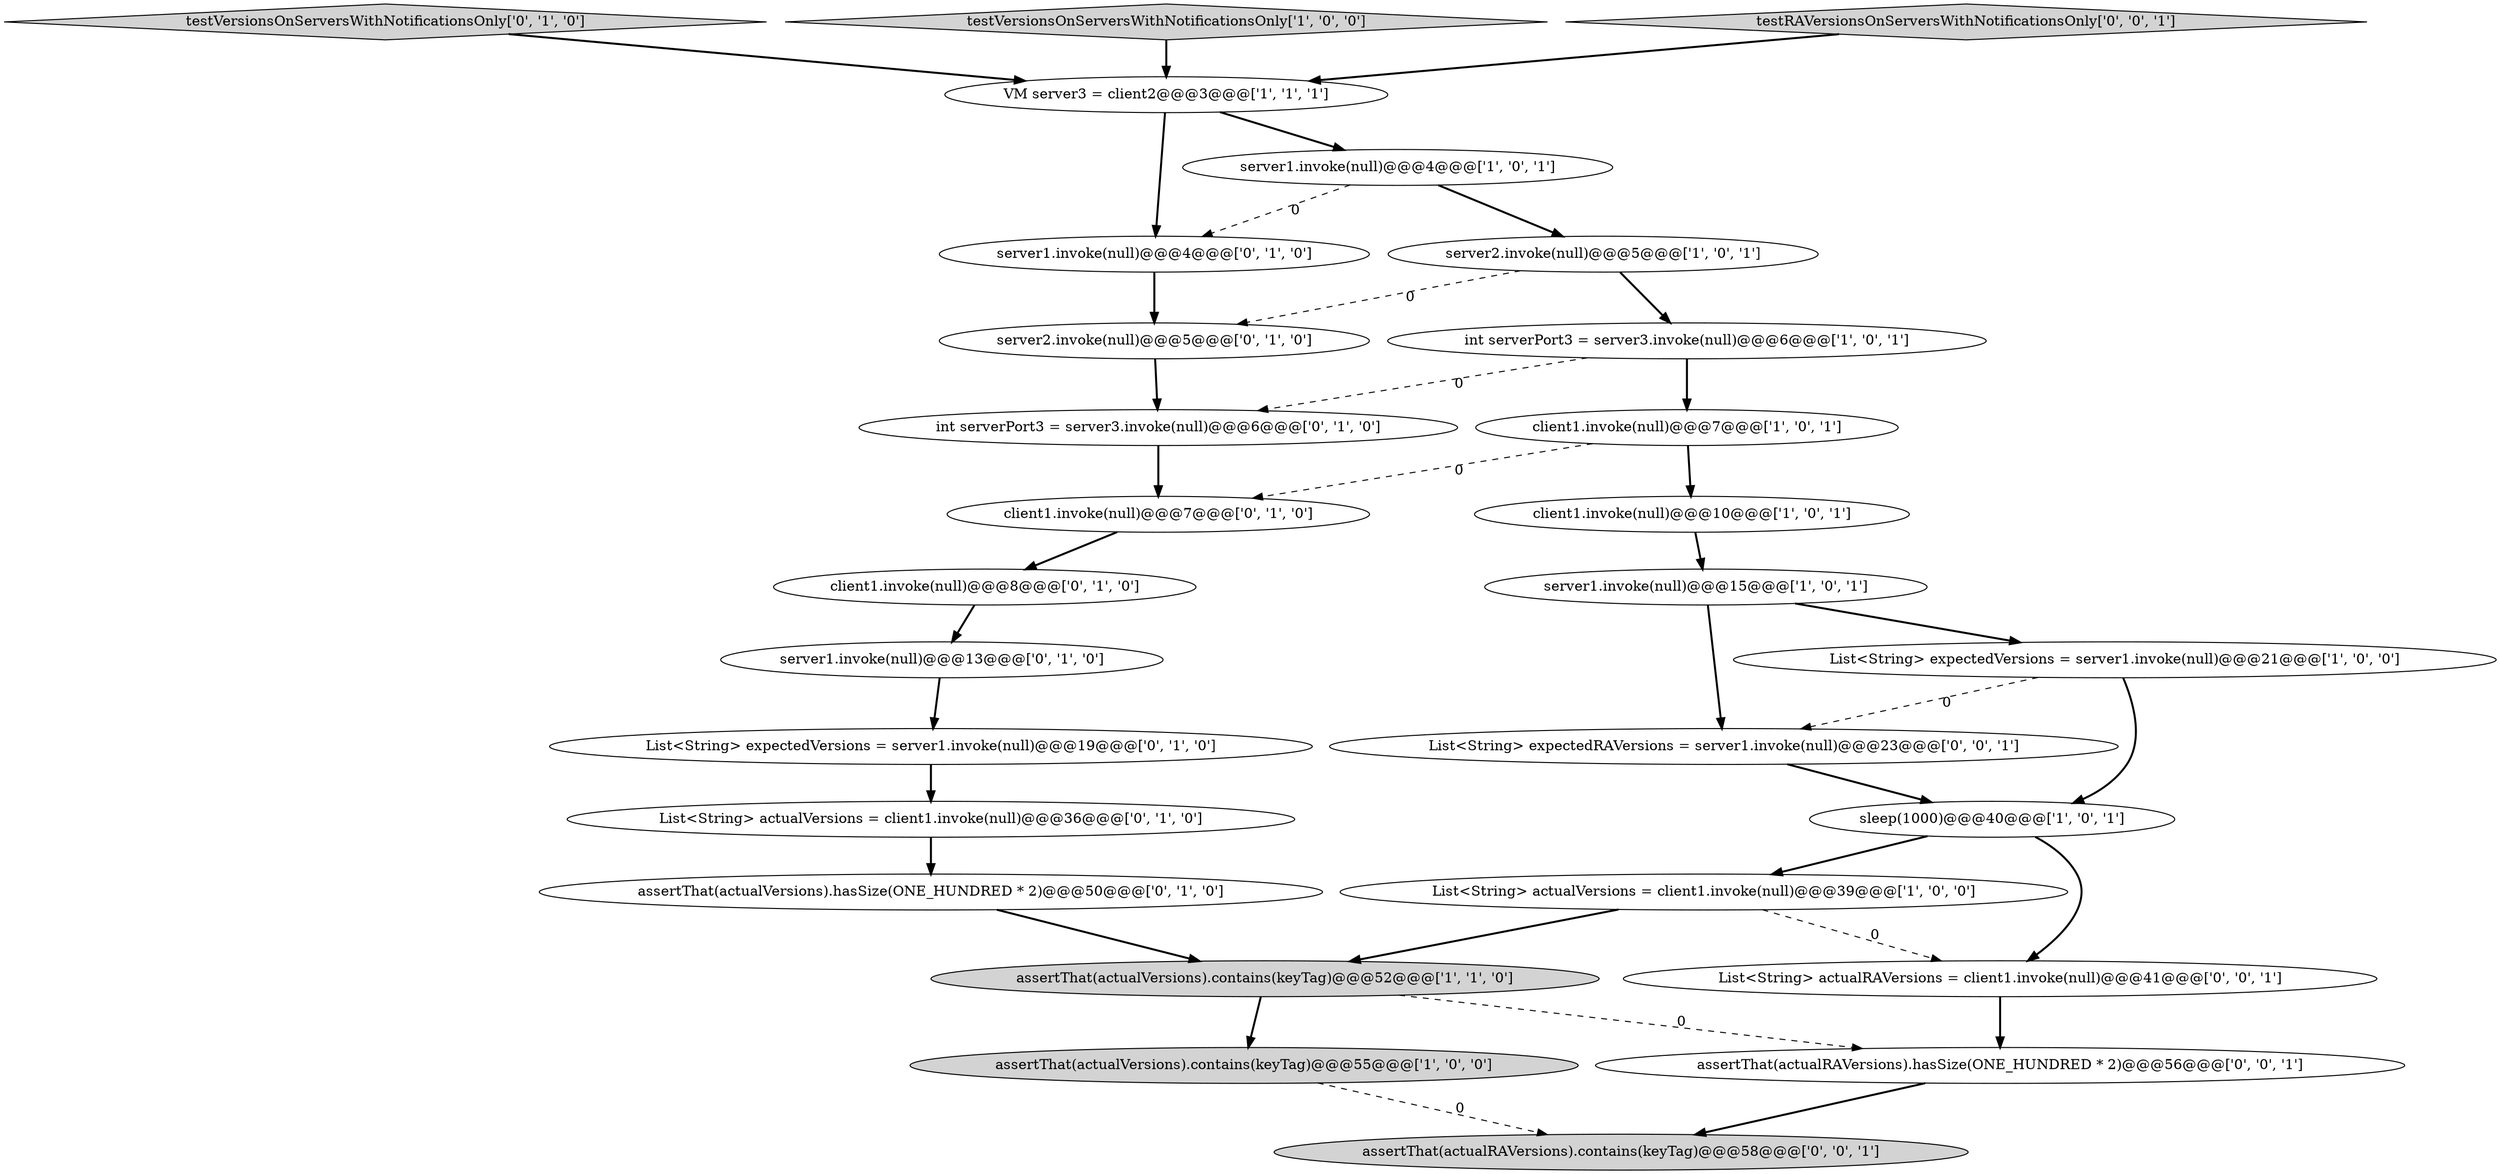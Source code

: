 digraph {
15 [style = filled, label = "server1.invoke(null)@@@4@@@['0', '1', '0']", fillcolor = white, shape = ellipse image = "AAA1AAABBB2BBB"];
21 [style = filled, label = "testVersionsOnServersWithNotificationsOnly['0', '1', '0']", fillcolor = lightgray, shape = diamond image = "AAA0AAABBB2BBB"];
1 [style = filled, label = "testVersionsOnServersWithNotificationsOnly['1', '0', '0']", fillcolor = lightgray, shape = diamond image = "AAA0AAABBB1BBB"];
27 [style = filled, label = "testRAVersionsOnServersWithNotificationsOnly['0', '0', '1']", fillcolor = lightgray, shape = diamond image = "AAA0AAABBB3BBB"];
2 [style = filled, label = "int serverPort3 = server3.invoke(null)@@@6@@@['1', '0', '1']", fillcolor = white, shape = ellipse image = "AAA0AAABBB1BBB"];
7 [style = filled, label = "server2.invoke(null)@@@5@@@['1', '0', '1']", fillcolor = white, shape = ellipse image = "AAA0AAABBB1BBB"];
10 [style = filled, label = "List<String> expectedVersions = server1.invoke(null)@@@21@@@['1', '0', '0']", fillcolor = white, shape = ellipse image = "AAA0AAABBB1BBB"];
25 [style = filled, label = "assertThat(actualRAVersions).contains(keyTag)@@@58@@@['0', '0', '1']", fillcolor = lightgray, shape = ellipse image = "AAA0AAABBB3BBB"];
16 [style = filled, label = "List<String> expectedVersions = server1.invoke(null)@@@19@@@['0', '1', '0']", fillcolor = white, shape = ellipse image = "AAA0AAABBB2BBB"];
18 [style = filled, label = "assertThat(actualVersions).hasSize(ONE_HUNDRED * 2)@@@50@@@['0', '1', '0']", fillcolor = white, shape = ellipse image = "AAA0AAABBB2BBB"];
5 [style = filled, label = "assertThat(actualVersions).contains(keyTag)@@@55@@@['1', '0', '0']", fillcolor = lightgray, shape = ellipse image = "AAA0AAABBB1BBB"];
24 [style = filled, label = "assertThat(actualRAVersions).hasSize(ONE_HUNDRED * 2)@@@56@@@['0', '0', '1']", fillcolor = white, shape = ellipse image = "AAA0AAABBB3BBB"];
11 [style = filled, label = "VM server3 = client2@@@3@@@['1', '1', '1']", fillcolor = white, shape = ellipse image = "AAA0AAABBB1BBB"];
9 [style = filled, label = "assertThat(actualVersions).contains(keyTag)@@@52@@@['1', '1', '0']", fillcolor = lightgray, shape = ellipse image = "AAA0AAABBB1BBB"];
6 [style = filled, label = "server1.invoke(null)@@@4@@@['1', '0', '1']", fillcolor = white, shape = ellipse image = "AAA0AAABBB1BBB"];
14 [style = filled, label = "int serverPort3 = server3.invoke(null)@@@6@@@['0', '1', '0']", fillcolor = white, shape = ellipse image = "AAA1AAABBB2BBB"];
26 [style = filled, label = "List<String> expectedRAVersions = server1.invoke(null)@@@23@@@['0', '0', '1']", fillcolor = white, shape = ellipse image = "AAA0AAABBB3BBB"];
4 [style = filled, label = "client1.invoke(null)@@@7@@@['1', '0', '1']", fillcolor = white, shape = ellipse image = "AAA0AAABBB1BBB"];
0 [style = filled, label = "sleep(1000)@@@40@@@['1', '0', '1']", fillcolor = white, shape = ellipse image = "AAA0AAABBB1BBB"];
23 [style = filled, label = "List<String> actualRAVersions = client1.invoke(null)@@@41@@@['0', '0', '1']", fillcolor = white, shape = ellipse image = "AAA0AAABBB3BBB"];
19 [style = filled, label = "client1.invoke(null)@@@7@@@['0', '1', '0']", fillcolor = white, shape = ellipse image = "AAA1AAABBB2BBB"];
13 [style = filled, label = "server2.invoke(null)@@@5@@@['0', '1', '0']", fillcolor = white, shape = ellipse image = "AAA1AAABBB2BBB"];
20 [style = filled, label = "client1.invoke(null)@@@8@@@['0', '1', '0']", fillcolor = white, shape = ellipse image = "AAA0AAABBB2BBB"];
3 [style = filled, label = "server1.invoke(null)@@@15@@@['1', '0', '1']", fillcolor = white, shape = ellipse image = "AAA0AAABBB1BBB"];
8 [style = filled, label = "client1.invoke(null)@@@10@@@['1', '0', '1']", fillcolor = white, shape = ellipse image = "AAA0AAABBB1BBB"];
12 [style = filled, label = "List<String> actualVersions = client1.invoke(null)@@@39@@@['1', '0', '0']", fillcolor = white, shape = ellipse image = "AAA0AAABBB1BBB"];
17 [style = filled, label = "server1.invoke(null)@@@13@@@['0', '1', '0']", fillcolor = white, shape = ellipse image = "AAA0AAABBB2BBB"];
22 [style = filled, label = "List<String> actualVersions = client1.invoke(null)@@@36@@@['0', '1', '0']", fillcolor = white, shape = ellipse image = "AAA0AAABBB2BBB"];
21->11 [style = bold, label=""];
3->10 [style = bold, label=""];
2->4 [style = bold, label=""];
3->26 [style = bold, label=""];
23->24 [style = bold, label=""];
12->23 [style = dashed, label="0"];
19->20 [style = bold, label=""];
26->0 [style = bold, label=""];
4->8 [style = bold, label=""];
11->15 [style = bold, label=""];
14->19 [style = bold, label=""];
16->22 [style = bold, label=""];
11->6 [style = bold, label=""];
27->11 [style = bold, label=""];
7->13 [style = dashed, label="0"];
8->3 [style = bold, label=""];
1->11 [style = bold, label=""];
0->23 [style = bold, label=""];
12->9 [style = bold, label=""];
18->9 [style = bold, label=""];
0->12 [style = bold, label=""];
2->14 [style = dashed, label="0"];
5->25 [style = dashed, label="0"];
15->13 [style = bold, label=""];
22->18 [style = bold, label=""];
20->17 [style = bold, label=""];
10->26 [style = dashed, label="0"];
6->15 [style = dashed, label="0"];
24->25 [style = bold, label=""];
4->19 [style = dashed, label="0"];
6->7 [style = bold, label=""];
13->14 [style = bold, label=""];
17->16 [style = bold, label=""];
9->5 [style = bold, label=""];
9->24 [style = dashed, label="0"];
10->0 [style = bold, label=""];
7->2 [style = bold, label=""];
}
